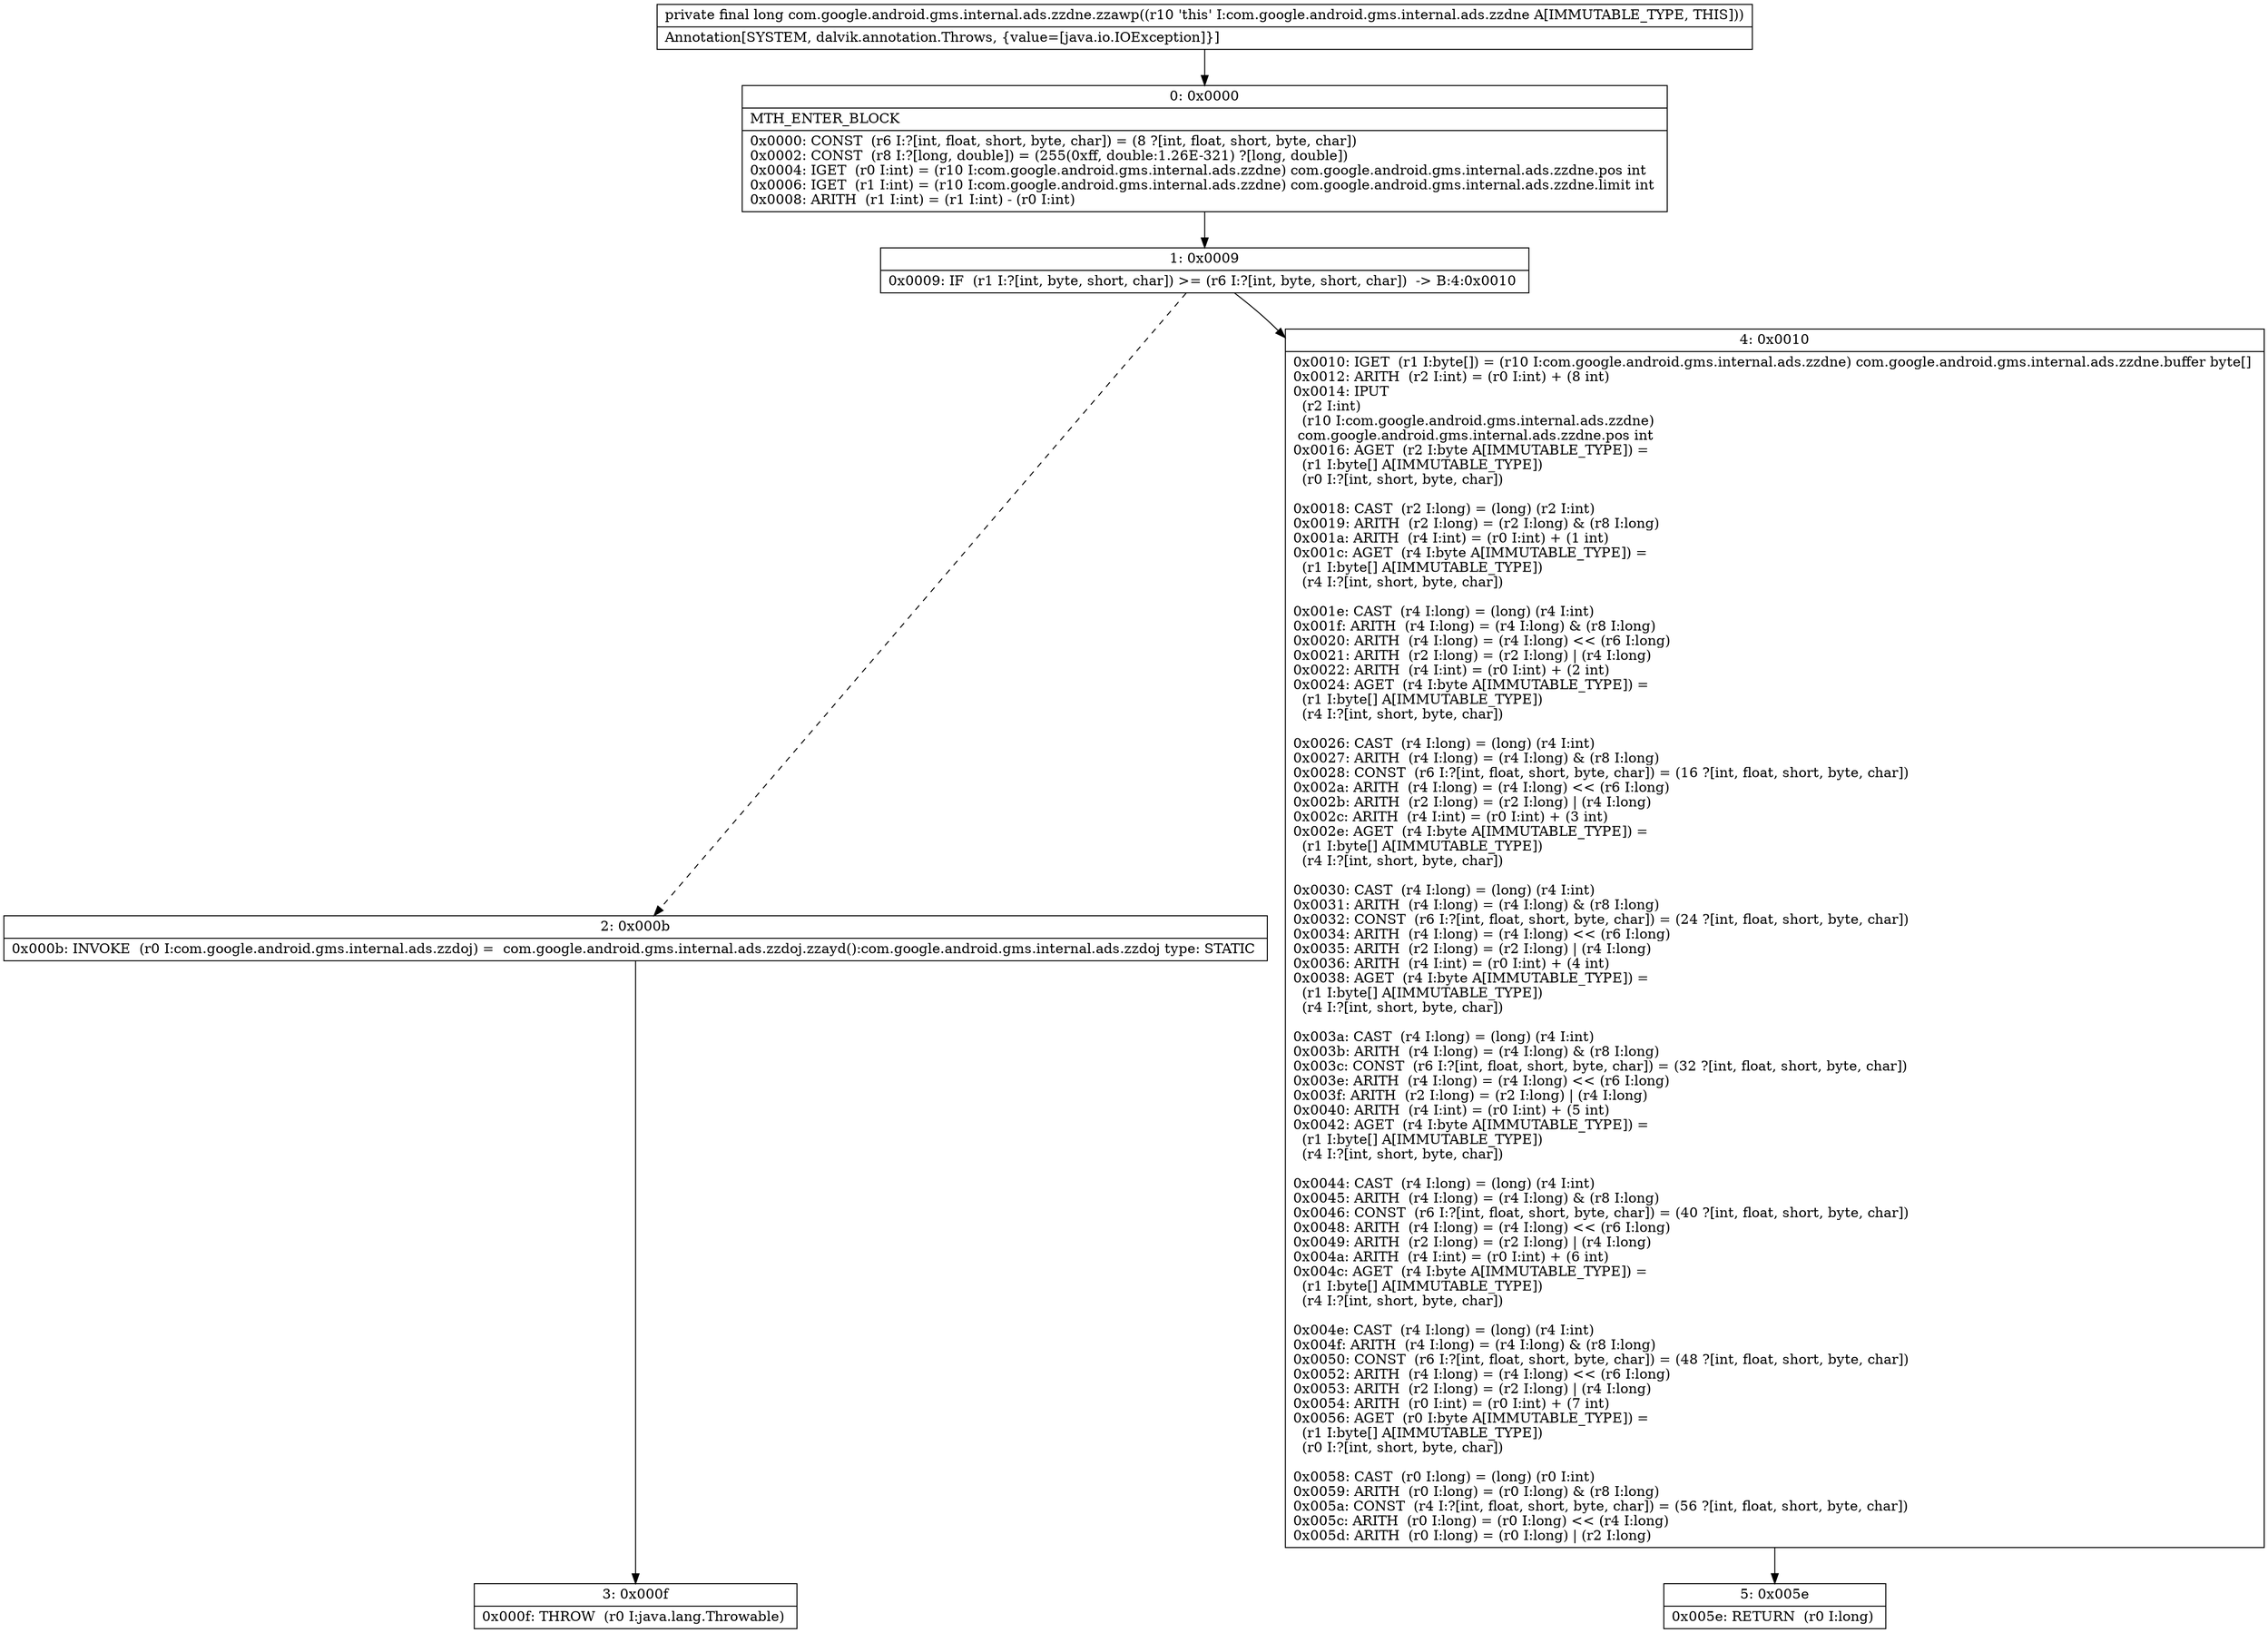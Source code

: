 digraph "CFG forcom.google.android.gms.internal.ads.zzdne.zzawp()J" {
Node_0 [shape=record,label="{0\:\ 0x0000|MTH_ENTER_BLOCK\l|0x0000: CONST  (r6 I:?[int, float, short, byte, char]) = (8 ?[int, float, short, byte, char]) \l0x0002: CONST  (r8 I:?[long, double]) = (255(0xff, double:1.26E\-321) ?[long, double]) \l0x0004: IGET  (r0 I:int) = (r10 I:com.google.android.gms.internal.ads.zzdne) com.google.android.gms.internal.ads.zzdne.pos int \l0x0006: IGET  (r1 I:int) = (r10 I:com.google.android.gms.internal.ads.zzdne) com.google.android.gms.internal.ads.zzdne.limit int \l0x0008: ARITH  (r1 I:int) = (r1 I:int) \- (r0 I:int) \l}"];
Node_1 [shape=record,label="{1\:\ 0x0009|0x0009: IF  (r1 I:?[int, byte, short, char]) \>= (r6 I:?[int, byte, short, char])  \-\> B:4:0x0010 \l}"];
Node_2 [shape=record,label="{2\:\ 0x000b|0x000b: INVOKE  (r0 I:com.google.android.gms.internal.ads.zzdoj) =  com.google.android.gms.internal.ads.zzdoj.zzayd():com.google.android.gms.internal.ads.zzdoj type: STATIC \l}"];
Node_3 [shape=record,label="{3\:\ 0x000f|0x000f: THROW  (r0 I:java.lang.Throwable) \l}"];
Node_4 [shape=record,label="{4\:\ 0x0010|0x0010: IGET  (r1 I:byte[]) = (r10 I:com.google.android.gms.internal.ads.zzdne) com.google.android.gms.internal.ads.zzdne.buffer byte[] \l0x0012: ARITH  (r2 I:int) = (r0 I:int) + (8 int) \l0x0014: IPUT  \l  (r2 I:int)\l  (r10 I:com.google.android.gms.internal.ads.zzdne)\l com.google.android.gms.internal.ads.zzdne.pos int \l0x0016: AGET  (r2 I:byte A[IMMUTABLE_TYPE]) = \l  (r1 I:byte[] A[IMMUTABLE_TYPE])\l  (r0 I:?[int, short, byte, char])\l \l0x0018: CAST  (r2 I:long) = (long) (r2 I:int) \l0x0019: ARITH  (r2 I:long) = (r2 I:long) & (r8 I:long) \l0x001a: ARITH  (r4 I:int) = (r0 I:int) + (1 int) \l0x001c: AGET  (r4 I:byte A[IMMUTABLE_TYPE]) = \l  (r1 I:byte[] A[IMMUTABLE_TYPE])\l  (r4 I:?[int, short, byte, char])\l \l0x001e: CAST  (r4 I:long) = (long) (r4 I:int) \l0x001f: ARITH  (r4 I:long) = (r4 I:long) & (r8 I:long) \l0x0020: ARITH  (r4 I:long) = (r4 I:long) \<\< (r6 I:long) \l0x0021: ARITH  (r2 I:long) = (r2 I:long) \| (r4 I:long) \l0x0022: ARITH  (r4 I:int) = (r0 I:int) + (2 int) \l0x0024: AGET  (r4 I:byte A[IMMUTABLE_TYPE]) = \l  (r1 I:byte[] A[IMMUTABLE_TYPE])\l  (r4 I:?[int, short, byte, char])\l \l0x0026: CAST  (r4 I:long) = (long) (r4 I:int) \l0x0027: ARITH  (r4 I:long) = (r4 I:long) & (r8 I:long) \l0x0028: CONST  (r6 I:?[int, float, short, byte, char]) = (16 ?[int, float, short, byte, char]) \l0x002a: ARITH  (r4 I:long) = (r4 I:long) \<\< (r6 I:long) \l0x002b: ARITH  (r2 I:long) = (r2 I:long) \| (r4 I:long) \l0x002c: ARITH  (r4 I:int) = (r0 I:int) + (3 int) \l0x002e: AGET  (r4 I:byte A[IMMUTABLE_TYPE]) = \l  (r1 I:byte[] A[IMMUTABLE_TYPE])\l  (r4 I:?[int, short, byte, char])\l \l0x0030: CAST  (r4 I:long) = (long) (r4 I:int) \l0x0031: ARITH  (r4 I:long) = (r4 I:long) & (r8 I:long) \l0x0032: CONST  (r6 I:?[int, float, short, byte, char]) = (24 ?[int, float, short, byte, char]) \l0x0034: ARITH  (r4 I:long) = (r4 I:long) \<\< (r6 I:long) \l0x0035: ARITH  (r2 I:long) = (r2 I:long) \| (r4 I:long) \l0x0036: ARITH  (r4 I:int) = (r0 I:int) + (4 int) \l0x0038: AGET  (r4 I:byte A[IMMUTABLE_TYPE]) = \l  (r1 I:byte[] A[IMMUTABLE_TYPE])\l  (r4 I:?[int, short, byte, char])\l \l0x003a: CAST  (r4 I:long) = (long) (r4 I:int) \l0x003b: ARITH  (r4 I:long) = (r4 I:long) & (r8 I:long) \l0x003c: CONST  (r6 I:?[int, float, short, byte, char]) = (32 ?[int, float, short, byte, char]) \l0x003e: ARITH  (r4 I:long) = (r4 I:long) \<\< (r6 I:long) \l0x003f: ARITH  (r2 I:long) = (r2 I:long) \| (r4 I:long) \l0x0040: ARITH  (r4 I:int) = (r0 I:int) + (5 int) \l0x0042: AGET  (r4 I:byte A[IMMUTABLE_TYPE]) = \l  (r1 I:byte[] A[IMMUTABLE_TYPE])\l  (r4 I:?[int, short, byte, char])\l \l0x0044: CAST  (r4 I:long) = (long) (r4 I:int) \l0x0045: ARITH  (r4 I:long) = (r4 I:long) & (r8 I:long) \l0x0046: CONST  (r6 I:?[int, float, short, byte, char]) = (40 ?[int, float, short, byte, char]) \l0x0048: ARITH  (r4 I:long) = (r4 I:long) \<\< (r6 I:long) \l0x0049: ARITH  (r2 I:long) = (r2 I:long) \| (r4 I:long) \l0x004a: ARITH  (r4 I:int) = (r0 I:int) + (6 int) \l0x004c: AGET  (r4 I:byte A[IMMUTABLE_TYPE]) = \l  (r1 I:byte[] A[IMMUTABLE_TYPE])\l  (r4 I:?[int, short, byte, char])\l \l0x004e: CAST  (r4 I:long) = (long) (r4 I:int) \l0x004f: ARITH  (r4 I:long) = (r4 I:long) & (r8 I:long) \l0x0050: CONST  (r6 I:?[int, float, short, byte, char]) = (48 ?[int, float, short, byte, char]) \l0x0052: ARITH  (r4 I:long) = (r4 I:long) \<\< (r6 I:long) \l0x0053: ARITH  (r2 I:long) = (r2 I:long) \| (r4 I:long) \l0x0054: ARITH  (r0 I:int) = (r0 I:int) + (7 int) \l0x0056: AGET  (r0 I:byte A[IMMUTABLE_TYPE]) = \l  (r1 I:byte[] A[IMMUTABLE_TYPE])\l  (r0 I:?[int, short, byte, char])\l \l0x0058: CAST  (r0 I:long) = (long) (r0 I:int) \l0x0059: ARITH  (r0 I:long) = (r0 I:long) & (r8 I:long) \l0x005a: CONST  (r4 I:?[int, float, short, byte, char]) = (56 ?[int, float, short, byte, char]) \l0x005c: ARITH  (r0 I:long) = (r0 I:long) \<\< (r4 I:long) \l0x005d: ARITH  (r0 I:long) = (r0 I:long) \| (r2 I:long) \l}"];
Node_5 [shape=record,label="{5\:\ 0x005e|0x005e: RETURN  (r0 I:long) \l}"];
MethodNode[shape=record,label="{private final long com.google.android.gms.internal.ads.zzdne.zzawp((r10 'this' I:com.google.android.gms.internal.ads.zzdne A[IMMUTABLE_TYPE, THIS]))  | Annotation[SYSTEM, dalvik.annotation.Throws, \{value=[java.io.IOException]\}]\l}"];
MethodNode -> Node_0;
Node_0 -> Node_1;
Node_1 -> Node_2[style=dashed];
Node_1 -> Node_4;
Node_2 -> Node_3;
Node_4 -> Node_5;
}

